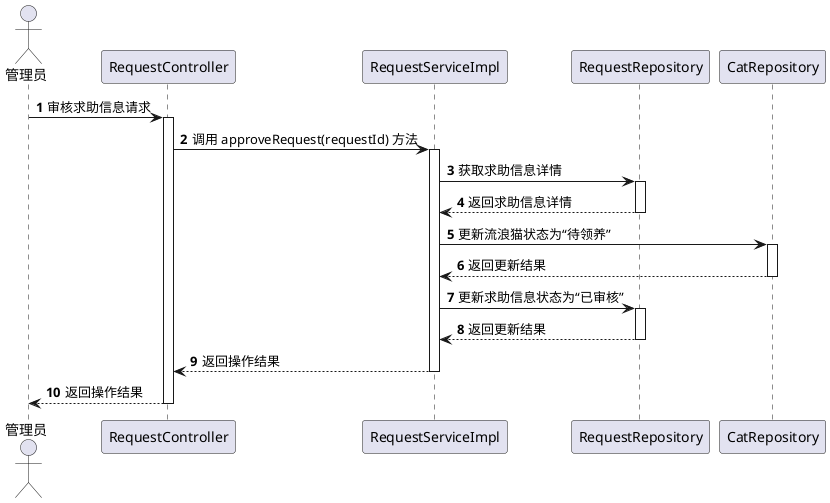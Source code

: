 @startuml
autonumber

actor 管理员
participant RequestController
participant RequestServiceImpl
participant RequestRepository
participant CatRepository

管理员 -> RequestController: 审核求助信息请求
activate RequestController
RequestController -> RequestServiceImpl: 调用 approveRequest(requestId) 方法
activate RequestServiceImpl
RequestServiceImpl -> RequestRepository: 获取求助信息详情
activate RequestRepository
RequestRepository --> RequestServiceImpl: 返回求助信息详情
deactivate RequestRepository
RequestServiceImpl -> CatRepository: 更新流浪猫状态为“待领养”
activate CatRepository
CatRepository --> RequestServiceImpl: 返回更新结果
deactivate CatRepository
RequestServiceImpl -> RequestRepository: 更新求助信息状态为“已审核”
activate RequestRepository
RequestRepository --> RequestServiceImpl: 返回更新结果
deactivate RequestRepository
RequestServiceImpl --> RequestController: 返回操作结果
deactivate RequestServiceImpl
RequestController --> 管理员: 返回操作结果
deactivate RequestController
@enduml